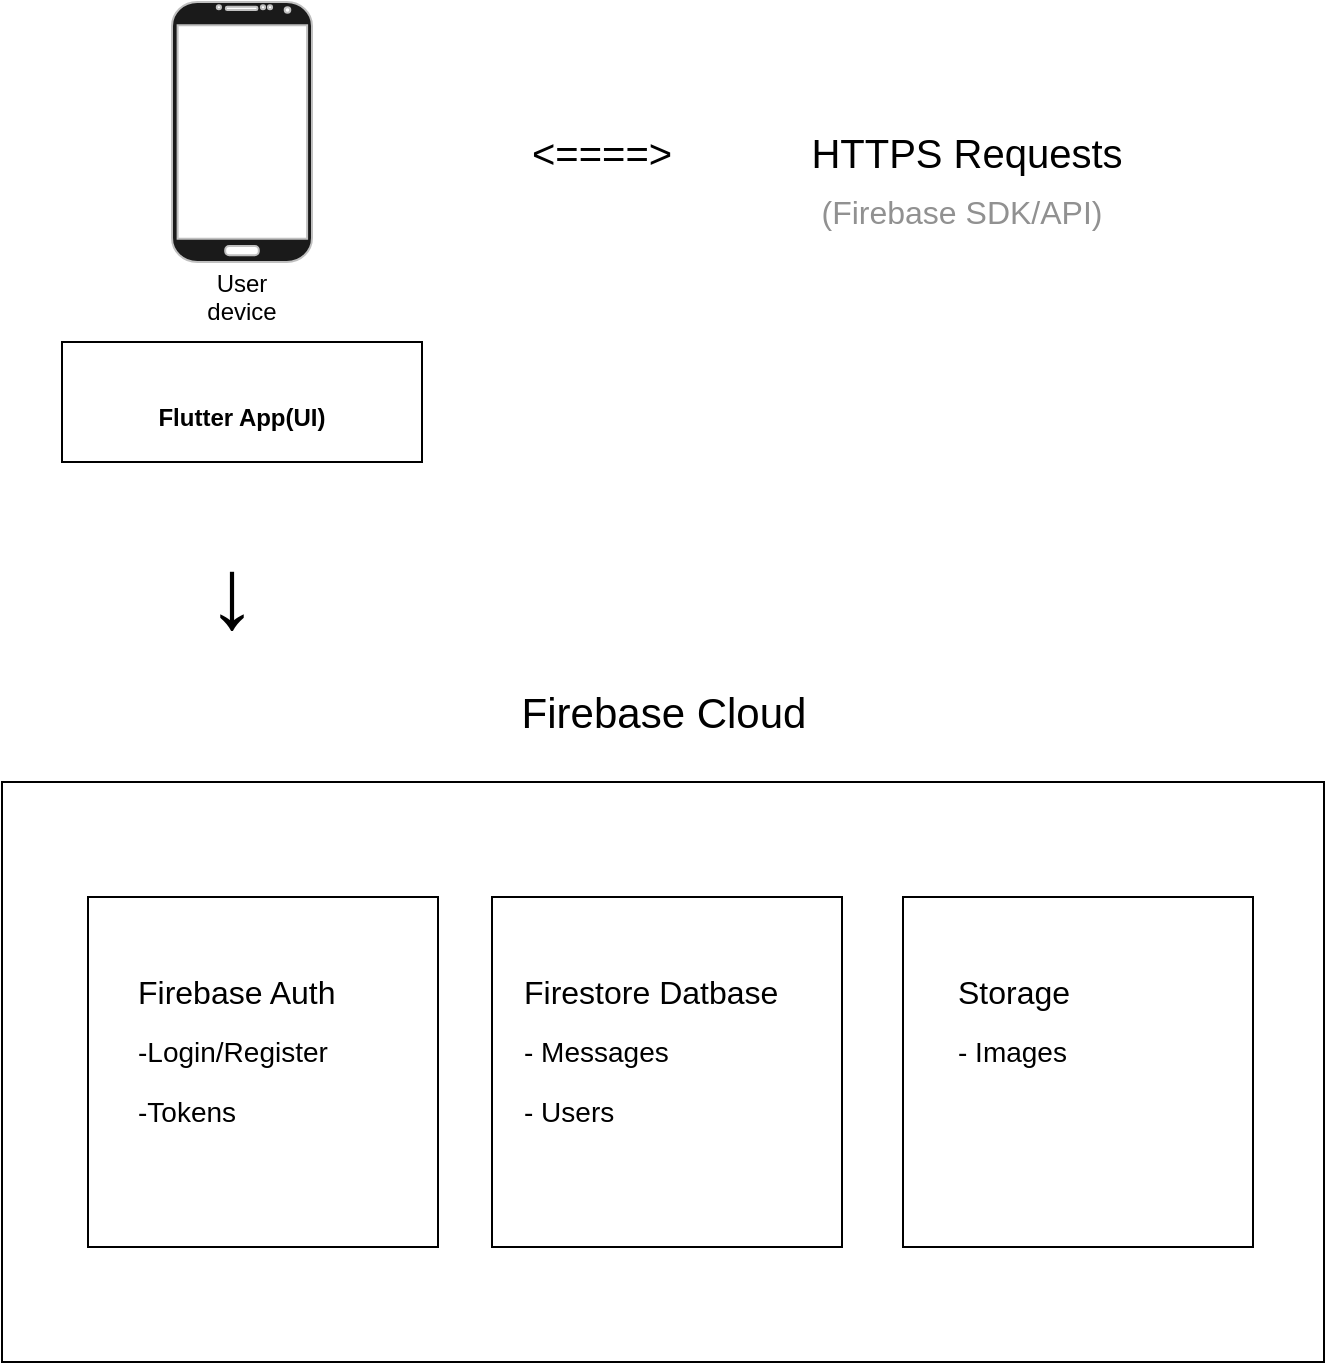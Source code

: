 <mxfile version="26.0.6">
  <diagram name="Страница-1" id="wp2WkOgq6ReVjoDdo7Tv">
    <mxGraphModel dx="1434" dy="772" grid="1" gridSize="10" guides="1" tooltips="1" connect="1" arrows="1" fold="1" page="1" pageScale="1" pageWidth="827" pageHeight="1169" math="0" shadow="0">
      <root>
        <mxCell id="0" />
        <mxCell id="1" parent="0" />
        <mxCell id="RhLyxcFmZCTHpihehpmR-1" value="" style="verticalLabelPosition=bottom;verticalAlign=top;html=1;shadow=0;dashed=0;strokeWidth=1;shape=mxgraph.android.phone2;strokeColor=#c0c0c0;fillColor=#1A1A1A;" vertex="1" parent="1">
          <mxGeometry x="145" y="40" width="70" height="130" as="geometry" />
        </mxCell>
        <mxCell id="RhLyxcFmZCTHpihehpmR-2" value="User device&lt;div&gt;&lt;br&gt;&lt;/div&gt;" style="text;html=1;align=center;verticalAlign=middle;whiteSpace=wrap;rounded=0;" vertex="1" parent="1">
          <mxGeometry x="150" y="180" width="60" height="30" as="geometry" />
        </mxCell>
        <mxCell id="RhLyxcFmZCTHpihehpmR-3" value="&lt;br&gt;&lt;b&gt;Flutter App(UI)&lt;/b&gt;" style="html=1;align=center;verticalAlign=middle;dashed=0;whiteSpace=wrap;" vertex="1" parent="1">
          <mxGeometry x="90" y="210" width="180" height="60" as="geometry" />
        </mxCell>
        <mxCell id="RhLyxcFmZCTHpihehpmR-4" value="" style="rounded=0;whiteSpace=wrap;html=1;" vertex="1" parent="1">
          <mxGeometry x="60" y="430" width="661" height="290" as="geometry" />
        </mxCell>
        <mxCell id="RhLyxcFmZCTHpihehpmR-5" value="&lt;font style=&quot;font-size: 21px;&quot;&gt;Firebase Cloud&lt;/font&gt;" style="text;html=1;align=center;verticalAlign=middle;whiteSpace=wrap;rounded=0;" vertex="1" parent="1">
          <mxGeometry x="302.5" y="380" width="176" height="30" as="geometry" />
        </mxCell>
        <mxCell id="RhLyxcFmZCTHpihehpmR-11" value="" style="whiteSpace=wrap;html=1;aspect=fixed;" vertex="1" parent="1">
          <mxGeometry x="103" y="487.5" width="175" height="175" as="geometry" />
        </mxCell>
        <mxCell id="RhLyxcFmZCTHpihehpmR-16" value="" style="whiteSpace=wrap;html=1;aspect=fixed;" vertex="1" parent="1">
          <mxGeometry x="305" y="487.5" width="175" height="175" as="geometry" />
        </mxCell>
        <mxCell id="RhLyxcFmZCTHpihehpmR-17" value="" style="whiteSpace=wrap;html=1;aspect=fixed;" vertex="1" parent="1">
          <mxGeometry x="510.5" y="487.5" width="175" height="175" as="geometry" />
        </mxCell>
        <mxCell id="RhLyxcFmZCTHpihehpmR-8" value="&lt;font style=&quot;font-size: 16px;&quot;&gt;Firebase Auth&lt;/font&gt;" style="text;html=1;align=left;verticalAlign=middle;whiteSpace=wrap;rounded=0;" vertex="1" parent="1">
          <mxGeometry x="125.5" y="520" width="115" height="30" as="geometry" />
        </mxCell>
        <mxCell id="RhLyxcFmZCTHpihehpmR-9" value="&lt;font style=&quot;font-size: 14px;&quot;&gt;-Login/Register&lt;/font&gt;" style="text;html=1;align=left;verticalAlign=middle;whiteSpace=wrap;rounded=0;" vertex="1" parent="1">
          <mxGeometry x="125.5" y="550" width="115" height="30" as="geometry" />
        </mxCell>
        <mxCell id="RhLyxcFmZCTHpihehpmR-10" value="&lt;font style=&quot;font-size: 14px;&quot;&gt;-Tokens&lt;/font&gt;" style="text;html=1;align=left;verticalAlign=middle;whiteSpace=wrap;rounded=0;" vertex="1" parent="1">
          <mxGeometry x="125.5" y="580" width="115" height="30" as="geometry" />
        </mxCell>
        <mxCell id="RhLyxcFmZCTHpihehpmR-12" value="&lt;span style=&quot;font-size: 16px;&quot;&gt;Firestore Datbase&lt;/span&gt;" style="text;html=1;align=left;verticalAlign=middle;whiteSpace=wrap;rounded=0;" vertex="1" parent="1">
          <mxGeometry x="318.5" y="520" width="160" height="30" as="geometry" />
        </mxCell>
        <mxCell id="RhLyxcFmZCTHpihehpmR-13" value="&lt;font style=&quot;font-size: 14px;&quot;&gt;- Messages&lt;/font&gt;" style="text;html=1;align=left;verticalAlign=middle;whiteSpace=wrap;rounded=0;" vertex="1" parent="1">
          <mxGeometry x="318.5" y="550" width="160" height="30" as="geometry" />
        </mxCell>
        <mxCell id="RhLyxcFmZCTHpihehpmR-14" value="&lt;font style=&quot;font-size: 14px;&quot;&gt;- Users&lt;/font&gt;" style="text;html=1;align=left;verticalAlign=middle;whiteSpace=wrap;rounded=0;" vertex="1" parent="1">
          <mxGeometry x="318.5" y="580" width="160" height="30" as="geometry" />
        </mxCell>
        <mxCell id="RhLyxcFmZCTHpihehpmR-18" value="&lt;font style=&quot;font-size: 16px;&quot;&gt;Storage&lt;/font&gt;" style="text;html=1;align=left;verticalAlign=middle;whiteSpace=wrap;rounded=0;" vertex="1" parent="1">
          <mxGeometry x="535.5" y="520" width="70" height="30" as="geometry" />
        </mxCell>
        <mxCell id="RhLyxcFmZCTHpihehpmR-19" value="&lt;font style=&quot;font-size: 14px;&quot;&gt;- Images&lt;/font&gt;" style="text;html=1;align=left;verticalAlign=middle;whiteSpace=wrap;rounded=0;" vertex="1" parent="1">
          <mxGeometry x="535.5" y="550" width="60" height="30" as="geometry" />
        </mxCell>
        <mxCell id="RhLyxcFmZCTHpihehpmR-20" value="&lt;font style=&quot;font-size: 20px;&quot;&gt;&amp;lt;====&amp;gt;&lt;/font&gt;" style="text;html=1;align=center;verticalAlign=middle;whiteSpace=wrap;rounded=0;" vertex="1" parent="1">
          <mxGeometry x="330" y="100" width="60" height="30" as="geometry" />
        </mxCell>
        <mxCell id="RhLyxcFmZCTHpihehpmR-23" value="&lt;font style=&quot;font-size: 50px;&quot;&gt;↓&lt;/font&gt;" style="text;html=1;align=center;verticalAlign=middle;whiteSpace=wrap;rounded=0;" vertex="1" parent="1">
          <mxGeometry x="135" y="310" width="80" height="50" as="geometry" />
        </mxCell>
        <mxCell id="RhLyxcFmZCTHpihehpmR-24" value="&lt;font style=&quot;font-size: 20px;&quot;&gt;HTTPS Requests&lt;/font&gt;" style="text;html=1;align=center;verticalAlign=middle;whiteSpace=wrap;rounded=0;" vertex="1" parent="1">
          <mxGeometry x="460" y="100" width="164.5" height="30" as="geometry" />
        </mxCell>
        <mxCell id="RhLyxcFmZCTHpihehpmR-25" value="&lt;font style=&quot;font-size: 16px; color: rgb(145, 145, 145);&quot;&gt;(Firebase SDK/API)&lt;/font&gt;" style="text;html=1;align=center;verticalAlign=middle;whiteSpace=wrap;rounded=0;" vertex="1" parent="1">
          <mxGeometry x="460" y="130" width="160" height="30" as="geometry" />
        </mxCell>
      </root>
    </mxGraphModel>
  </diagram>
</mxfile>
